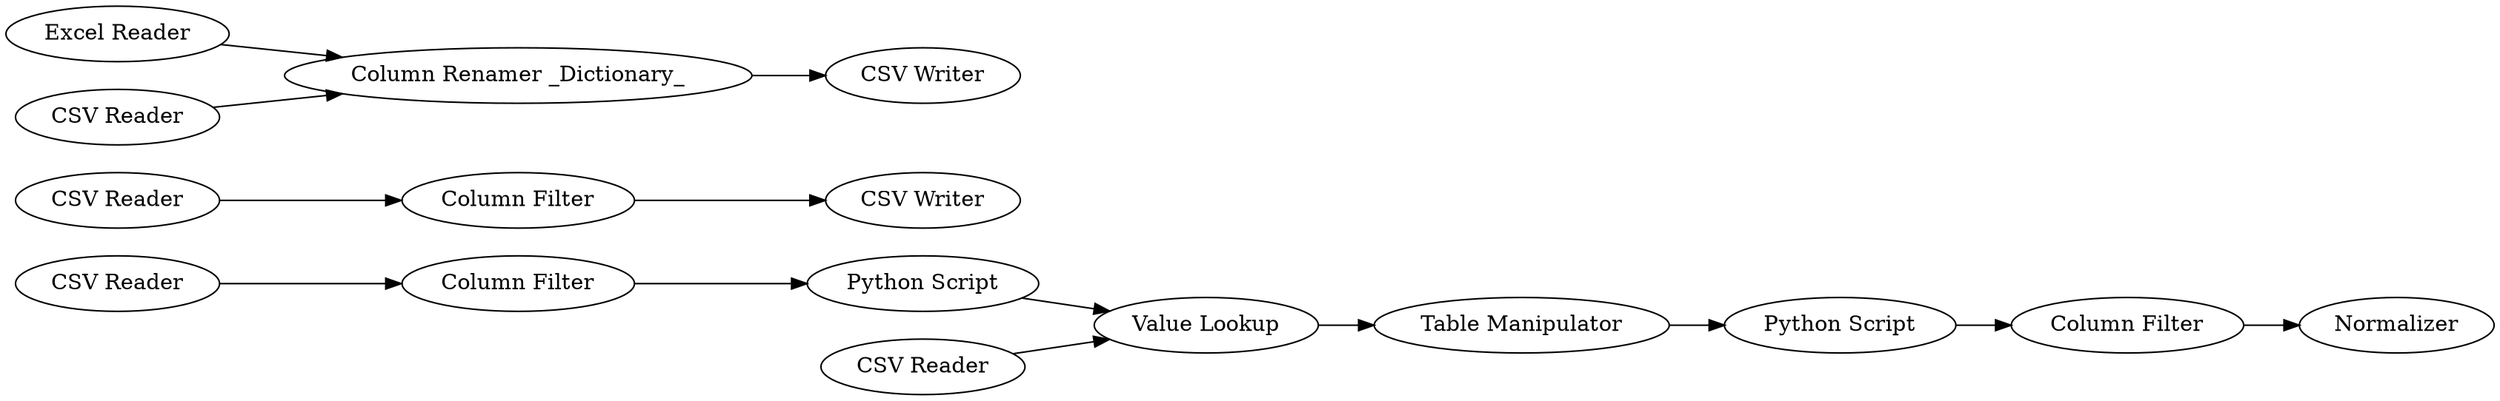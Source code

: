 digraph {
	3 [label="CSV Reader"]
	4 [label="Column Filter"]
	8 [label="Column Filter"]
	9 [label="Excel Reader"]
	12 [label="Column Renamer _Dictionary_"]
	14 [label="CSV Reader"]
	15 [label="CSV Writer"]
	16 [label="CSV Writer"]
	17 [label="CSV Reader"]
	18 [label="Python Script"]
	19 [label="CSV Reader"]
	20 [label="Value Lookup"]
	21 [label="Table Manipulator"]
	22 [label="Python Script"]
	23 [label="Column Filter"]
	24 [label=Normalizer]
	3 -> 4
	4 -> 18
	8 -> 16
	9 -> 12
	12 -> 15
	14 -> 8
	17 -> 12
	18 -> 20
	19 -> 20
	20 -> 21
	21 -> 22
	22 -> 23
	23 -> 24
	rankdir=LR
}
